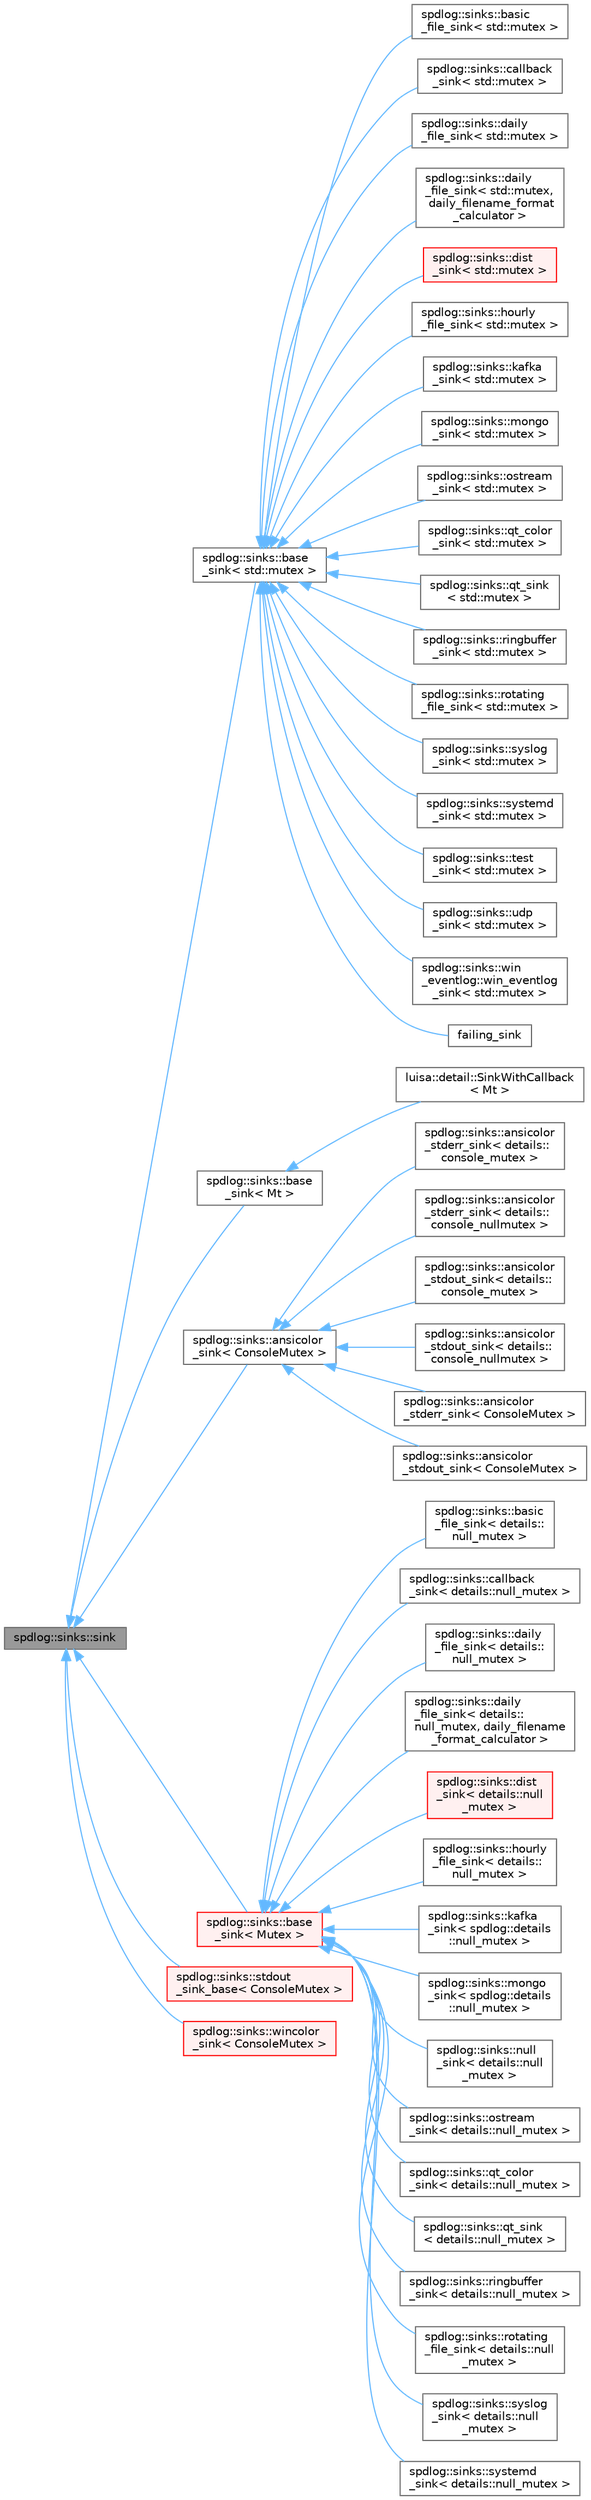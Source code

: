 digraph "spdlog::sinks::sink"
{
 // LATEX_PDF_SIZE
  bgcolor="transparent";
  edge [fontname=Helvetica,fontsize=10,labelfontname=Helvetica,labelfontsize=10];
  node [fontname=Helvetica,fontsize=10,shape=box,height=0.2,width=0.4];
  rankdir="LR";
  Node1 [id="Node000001",label="spdlog::sinks::sink",height=0.2,width=0.4,color="gray40", fillcolor="grey60", style="filled", fontcolor="black",tooltip=" "];
  Node1 -> Node2 [id="edge1_Node000001_Node000002",dir="back",color="steelblue1",style="solid",tooltip=" "];
  Node2 [id="Node000002",label="spdlog::sinks::base\l_sink\< std::mutex \>",height=0.2,width=0.4,color="gray40", fillcolor="white", style="filled",URL="$classspdlog_1_1sinks_1_1base__sink.html",tooltip=" "];
  Node2 -> Node3 [id="edge2_Node000002_Node000003",dir="back",color="steelblue1",style="solid",tooltip=" "];
  Node3 [id="Node000003",label="spdlog::sinks::basic\l_file_sink\< std::mutex \>",height=0.2,width=0.4,color="gray40", fillcolor="white", style="filled",URL="$classspdlog_1_1sinks_1_1basic__file__sink.html",tooltip=" "];
  Node2 -> Node4 [id="edge3_Node000002_Node000004",dir="back",color="steelblue1",style="solid",tooltip=" "];
  Node4 [id="Node000004",label="spdlog::sinks::callback\l_sink\< std::mutex \>",height=0.2,width=0.4,color="gray40", fillcolor="white", style="filled",URL="$classspdlog_1_1sinks_1_1callback__sink.html",tooltip=" "];
  Node2 -> Node5 [id="edge4_Node000002_Node000005",dir="back",color="steelblue1",style="solid",tooltip=" "];
  Node5 [id="Node000005",label="spdlog::sinks::daily\l_file_sink\< std::mutex \>",height=0.2,width=0.4,color="gray40", fillcolor="white", style="filled",URL="$classspdlog_1_1sinks_1_1daily__file__sink.html",tooltip=" "];
  Node2 -> Node6 [id="edge5_Node000002_Node000006",dir="back",color="steelblue1",style="solid",tooltip=" "];
  Node6 [id="Node000006",label="spdlog::sinks::daily\l_file_sink\< std::mutex,\l daily_filename_format\l_calculator \>",height=0.2,width=0.4,color="gray40", fillcolor="white", style="filled",URL="$classspdlog_1_1sinks_1_1daily__file__sink.html",tooltip=" "];
  Node2 -> Node7 [id="edge6_Node000002_Node000007",dir="back",color="steelblue1",style="solid",tooltip=" "];
  Node7 [id="Node000007",label="spdlog::sinks::dist\l_sink\< std::mutex \>",height=0.2,width=0.4,color="red", fillcolor="#FFF0F0", style="filled",URL="$classspdlog_1_1sinks_1_1dist__sink.html",tooltip=" "];
  Node2 -> Node9 [id="edge7_Node000002_Node000009",dir="back",color="steelblue1",style="solid",tooltip=" "];
  Node9 [id="Node000009",label="spdlog::sinks::hourly\l_file_sink\< std::mutex \>",height=0.2,width=0.4,color="gray40", fillcolor="white", style="filled",URL="$classspdlog_1_1sinks_1_1hourly__file__sink.html",tooltip=" "];
  Node2 -> Node10 [id="edge8_Node000002_Node000010",dir="back",color="steelblue1",style="solid",tooltip=" "];
  Node10 [id="Node000010",label="spdlog::sinks::kafka\l_sink\< std::mutex \>",height=0.2,width=0.4,color="gray40", fillcolor="white", style="filled",URL="$classspdlog_1_1sinks_1_1kafka__sink.html",tooltip=" "];
  Node2 -> Node11 [id="edge9_Node000002_Node000011",dir="back",color="steelblue1",style="solid",tooltip=" "];
  Node11 [id="Node000011",label="spdlog::sinks::mongo\l_sink\< std::mutex \>",height=0.2,width=0.4,color="gray40", fillcolor="white", style="filled",URL="$classspdlog_1_1sinks_1_1mongo__sink.html",tooltip=" "];
  Node2 -> Node12 [id="edge10_Node000002_Node000012",dir="back",color="steelblue1",style="solid",tooltip=" "];
  Node12 [id="Node000012",label="spdlog::sinks::ostream\l_sink\< std::mutex \>",height=0.2,width=0.4,color="gray40", fillcolor="white", style="filled",URL="$classspdlog_1_1sinks_1_1ostream__sink.html",tooltip=" "];
  Node2 -> Node13 [id="edge11_Node000002_Node000013",dir="back",color="steelblue1",style="solid",tooltip=" "];
  Node13 [id="Node000013",label="spdlog::sinks::qt_color\l_sink\< std::mutex \>",height=0.2,width=0.4,color="gray40", fillcolor="white", style="filled",URL="$classspdlog_1_1sinks_1_1qt__color__sink.html",tooltip=" "];
  Node2 -> Node14 [id="edge12_Node000002_Node000014",dir="back",color="steelblue1",style="solid",tooltip=" "];
  Node14 [id="Node000014",label="spdlog::sinks::qt_sink\l\< std::mutex \>",height=0.2,width=0.4,color="gray40", fillcolor="white", style="filled",URL="$classspdlog_1_1sinks_1_1qt__sink.html",tooltip=" "];
  Node2 -> Node15 [id="edge13_Node000002_Node000015",dir="back",color="steelblue1",style="solid",tooltip=" "];
  Node15 [id="Node000015",label="spdlog::sinks::ringbuffer\l_sink\< std::mutex \>",height=0.2,width=0.4,color="gray40", fillcolor="white", style="filled",URL="$classspdlog_1_1sinks_1_1ringbuffer__sink.html",tooltip=" "];
  Node2 -> Node16 [id="edge14_Node000002_Node000016",dir="back",color="steelblue1",style="solid",tooltip=" "];
  Node16 [id="Node000016",label="spdlog::sinks::rotating\l_file_sink\< std::mutex \>",height=0.2,width=0.4,color="gray40", fillcolor="white", style="filled",URL="$classspdlog_1_1sinks_1_1rotating__file__sink.html",tooltip=" "];
  Node2 -> Node17 [id="edge15_Node000002_Node000017",dir="back",color="steelblue1",style="solid",tooltip=" "];
  Node17 [id="Node000017",label="spdlog::sinks::syslog\l_sink\< std::mutex \>",height=0.2,width=0.4,color="gray40", fillcolor="white", style="filled",URL="$classspdlog_1_1sinks_1_1syslog__sink.html",tooltip=" "];
  Node2 -> Node18 [id="edge16_Node000002_Node000018",dir="back",color="steelblue1",style="solid",tooltip=" "];
  Node18 [id="Node000018",label="spdlog::sinks::systemd\l_sink\< std::mutex \>",height=0.2,width=0.4,color="gray40", fillcolor="white", style="filled",URL="$classspdlog_1_1sinks_1_1systemd__sink.html",tooltip=" "];
  Node2 -> Node19 [id="edge17_Node000002_Node000019",dir="back",color="steelblue1",style="solid",tooltip=" "];
  Node19 [id="Node000019",label="spdlog::sinks::test\l_sink\< std::mutex \>",height=0.2,width=0.4,color="gray40", fillcolor="white", style="filled",URL="$classspdlog_1_1sinks_1_1test__sink.html",tooltip=" "];
  Node2 -> Node20 [id="edge18_Node000002_Node000020",dir="back",color="steelblue1",style="solid",tooltip=" "];
  Node20 [id="Node000020",label="spdlog::sinks::udp\l_sink\< std::mutex \>",height=0.2,width=0.4,color="gray40", fillcolor="white", style="filled",URL="$classspdlog_1_1sinks_1_1udp__sink.html",tooltip=" "];
  Node2 -> Node21 [id="edge19_Node000002_Node000021",dir="back",color="steelblue1",style="solid",tooltip=" "];
  Node21 [id="Node000021",label="spdlog::sinks::win\l_eventlog::win_eventlog\l_sink\< std::mutex \>",height=0.2,width=0.4,color="gray40", fillcolor="white", style="filled",URL="$classspdlog_1_1sinks_1_1win__eventlog_1_1win__eventlog__sink.html",tooltip=" "];
  Node2 -> Node22 [id="edge20_Node000002_Node000022",dir="back",color="steelblue1",style="solid",tooltip=" "];
  Node22 [id="Node000022",label="failing_sink",height=0.2,width=0.4,color="gray40", fillcolor="white", style="filled",URL="$classfailing__sink.html",tooltip=" "];
  Node1 -> Node23 [id="edge21_Node000001_Node000023",dir="back",color="steelblue1",style="solid",tooltip=" "];
  Node23 [id="Node000023",label="spdlog::sinks::base\l_sink\< Mt \>",height=0.2,width=0.4,color="gray40", fillcolor="white", style="filled",URL="$classspdlog_1_1sinks_1_1base__sink.html",tooltip=" "];
  Node23 -> Node24 [id="edge22_Node000023_Node000024",dir="back",color="steelblue1",style="solid",tooltip=" "];
  Node24 [id="Node000024",label="luisa::detail::SinkWithCallback\l\< Mt \>",height=0.2,width=0.4,color="gray40", fillcolor="white", style="filled",URL="$classluisa_1_1detail_1_1_sink_with_callback.html",tooltip=" "];
  Node1 -> Node25 [id="edge23_Node000001_Node000025",dir="back",color="steelblue1",style="solid",tooltip=" "];
  Node25 [id="Node000025",label="spdlog::sinks::ansicolor\l_sink\< ConsoleMutex \>",height=0.2,width=0.4,color="gray40", fillcolor="white", style="filled",URL="$classspdlog_1_1sinks_1_1ansicolor__sink.html",tooltip=" "];
  Node25 -> Node26 [id="edge24_Node000025_Node000026",dir="back",color="steelblue1",style="solid",tooltip=" "];
  Node26 [id="Node000026",label="spdlog::sinks::ansicolor\l_stderr_sink\< details::\lconsole_mutex \>",height=0.2,width=0.4,color="gray40", fillcolor="white", style="filled",URL="$classspdlog_1_1sinks_1_1ansicolor__stderr__sink.html",tooltip=" "];
  Node25 -> Node27 [id="edge25_Node000025_Node000027",dir="back",color="steelblue1",style="solid",tooltip=" "];
  Node27 [id="Node000027",label="spdlog::sinks::ansicolor\l_stderr_sink\< details::\lconsole_nullmutex \>",height=0.2,width=0.4,color="gray40", fillcolor="white", style="filled",URL="$classspdlog_1_1sinks_1_1ansicolor__stderr__sink.html",tooltip=" "];
  Node25 -> Node28 [id="edge26_Node000025_Node000028",dir="back",color="steelblue1",style="solid",tooltip=" "];
  Node28 [id="Node000028",label="spdlog::sinks::ansicolor\l_stdout_sink\< details::\lconsole_mutex \>",height=0.2,width=0.4,color="gray40", fillcolor="white", style="filled",URL="$classspdlog_1_1sinks_1_1ansicolor__stdout__sink.html",tooltip=" "];
  Node25 -> Node29 [id="edge27_Node000025_Node000029",dir="back",color="steelblue1",style="solid",tooltip=" "];
  Node29 [id="Node000029",label="spdlog::sinks::ansicolor\l_stdout_sink\< details::\lconsole_nullmutex \>",height=0.2,width=0.4,color="gray40", fillcolor="white", style="filled",URL="$classspdlog_1_1sinks_1_1ansicolor__stdout__sink.html",tooltip=" "];
  Node25 -> Node30 [id="edge28_Node000025_Node000030",dir="back",color="steelblue1",style="solid",tooltip=" "];
  Node30 [id="Node000030",label="spdlog::sinks::ansicolor\l_stderr_sink\< ConsoleMutex \>",height=0.2,width=0.4,color="gray40", fillcolor="white", style="filled",URL="$classspdlog_1_1sinks_1_1ansicolor__stderr__sink.html",tooltip=" "];
  Node25 -> Node31 [id="edge29_Node000025_Node000031",dir="back",color="steelblue1",style="solid",tooltip=" "];
  Node31 [id="Node000031",label="spdlog::sinks::ansicolor\l_stdout_sink\< ConsoleMutex \>",height=0.2,width=0.4,color="gray40", fillcolor="white", style="filled",URL="$classspdlog_1_1sinks_1_1ansicolor__stdout__sink.html",tooltip=" "];
  Node1 -> Node32 [id="edge30_Node000001_Node000032",dir="back",color="steelblue1",style="solid",tooltip=" "];
  Node32 [id="Node000032",label="spdlog::sinks::base\l_sink\< Mutex \>",height=0.2,width=0.4,color="red", fillcolor="#FFF0F0", style="filled",URL="$classspdlog_1_1sinks_1_1base__sink.html",tooltip=" "];
  Node32 -> Node33 [id="edge31_Node000032_Node000033",dir="back",color="steelblue1",style="solid",tooltip=" "];
  Node33 [id="Node000033",label="spdlog::sinks::basic\l_file_sink\< details::\lnull_mutex \>",height=0.2,width=0.4,color="gray40", fillcolor="white", style="filled",URL="$classspdlog_1_1sinks_1_1basic__file__sink.html",tooltip=" "];
  Node32 -> Node34 [id="edge32_Node000032_Node000034",dir="back",color="steelblue1",style="solid",tooltip=" "];
  Node34 [id="Node000034",label="spdlog::sinks::callback\l_sink\< details::null_mutex \>",height=0.2,width=0.4,color="gray40", fillcolor="white", style="filled",URL="$classspdlog_1_1sinks_1_1callback__sink.html",tooltip=" "];
  Node32 -> Node35 [id="edge33_Node000032_Node000035",dir="back",color="steelblue1",style="solid",tooltip=" "];
  Node35 [id="Node000035",label="spdlog::sinks::daily\l_file_sink\< details::\lnull_mutex \>",height=0.2,width=0.4,color="gray40", fillcolor="white", style="filled",URL="$classspdlog_1_1sinks_1_1daily__file__sink.html",tooltip=" "];
  Node32 -> Node36 [id="edge34_Node000032_Node000036",dir="back",color="steelblue1",style="solid",tooltip=" "];
  Node36 [id="Node000036",label="spdlog::sinks::daily\l_file_sink\< details::\lnull_mutex, daily_filename\l_format_calculator \>",height=0.2,width=0.4,color="gray40", fillcolor="white", style="filled",URL="$classspdlog_1_1sinks_1_1daily__file__sink.html",tooltip=" "];
  Node32 -> Node37 [id="edge35_Node000032_Node000037",dir="back",color="steelblue1",style="solid",tooltip=" "];
  Node37 [id="Node000037",label="spdlog::sinks::dist\l_sink\< details::null\l_mutex \>",height=0.2,width=0.4,color="red", fillcolor="#FFF0F0", style="filled",URL="$classspdlog_1_1sinks_1_1dist__sink.html",tooltip=" "];
  Node32 -> Node39 [id="edge36_Node000032_Node000039",dir="back",color="steelblue1",style="solid",tooltip=" "];
  Node39 [id="Node000039",label="spdlog::sinks::hourly\l_file_sink\< details::\lnull_mutex \>",height=0.2,width=0.4,color="gray40", fillcolor="white", style="filled",URL="$classspdlog_1_1sinks_1_1hourly__file__sink.html",tooltip=" "];
  Node32 -> Node40 [id="edge37_Node000032_Node000040",dir="back",color="steelblue1",style="solid",tooltip=" "];
  Node40 [id="Node000040",label="spdlog::sinks::kafka\l_sink\< spdlog::details\l::null_mutex \>",height=0.2,width=0.4,color="gray40", fillcolor="white", style="filled",URL="$classspdlog_1_1sinks_1_1kafka__sink.html",tooltip=" "];
  Node32 -> Node41 [id="edge38_Node000032_Node000041",dir="back",color="steelblue1",style="solid",tooltip=" "];
  Node41 [id="Node000041",label="spdlog::sinks::mongo\l_sink\< spdlog::details\l::null_mutex \>",height=0.2,width=0.4,color="gray40", fillcolor="white", style="filled",URL="$classspdlog_1_1sinks_1_1mongo__sink.html",tooltip=" "];
  Node32 -> Node42 [id="edge39_Node000032_Node000042",dir="back",color="steelblue1",style="solid",tooltip=" "];
  Node42 [id="Node000042",label="spdlog::sinks::null\l_sink\< details::null\l_mutex \>",height=0.2,width=0.4,color="gray40", fillcolor="white", style="filled",URL="$classspdlog_1_1sinks_1_1null__sink.html",tooltip=" "];
  Node32 -> Node43 [id="edge40_Node000032_Node000043",dir="back",color="steelblue1",style="solid",tooltip=" "];
  Node43 [id="Node000043",label="spdlog::sinks::ostream\l_sink\< details::null_mutex \>",height=0.2,width=0.4,color="gray40", fillcolor="white", style="filled",URL="$classspdlog_1_1sinks_1_1ostream__sink.html",tooltip=" "];
  Node32 -> Node44 [id="edge41_Node000032_Node000044",dir="back",color="steelblue1",style="solid",tooltip=" "];
  Node44 [id="Node000044",label="spdlog::sinks::qt_color\l_sink\< details::null_mutex \>",height=0.2,width=0.4,color="gray40", fillcolor="white", style="filled",URL="$classspdlog_1_1sinks_1_1qt__color__sink.html",tooltip=" "];
  Node32 -> Node45 [id="edge42_Node000032_Node000045",dir="back",color="steelblue1",style="solid",tooltip=" "];
  Node45 [id="Node000045",label="spdlog::sinks::qt_sink\l\< details::null_mutex \>",height=0.2,width=0.4,color="gray40", fillcolor="white", style="filled",URL="$classspdlog_1_1sinks_1_1qt__sink.html",tooltip=" "];
  Node32 -> Node46 [id="edge43_Node000032_Node000046",dir="back",color="steelblue1",style="solid",tooltip=" "];
  Node46 [id="Node000046",label="spdlog::sinks::ringbuffer\l_sink\< details::null_mutex \>",height=0.2,width=0.4,color="gray40", fillcolor="white", style="filled",URL="$classspdlog_1_1sinks_1_1ringbuffer__sink.html",tooltip=" "];
  Node32 -> Node47 [id="edge44_Node000032_Node000047",dir="back",color="steelblue1",style="solid",tooltip=" "];
  Node47 [id="Node000047",label="spdlog::sinks::rotating\l_file_sink\< details::null\l_mutex \>",height=0.2,width=0.4,color="gray40", fillcolor="white", style="filled",URL="$classspdlog_1_1sinks_1_1rotating__file__sink.html",tooltip=" "];
  Node32 -> Node48 [id="edge45_Node000032_Node000048",dir="back",color="steelblue1",style="solid",tooltip=" "];
  Node48 [id="Node000048",label="spdlog::sinks::syslog\l_sink\< details::null\l_mutex \>",height=0.2,width=0.4,color="gray40", fillcolor="white", style="filled",URL="$classspdlog_1_1sinks_1_1syslog__sink.html",tooltip=" "];
  Node32 -> Node49 [id="edge46_Node000032_Node000049",dir="back",color="steelblue1",style="solid",tooltip=" "];
  Node49 [id="Node000049",label="spdlog::sinks::systemd\l_sink\< details::null_mutex \>",height=0.2,width=0.4,color="gray40", fillcolor="white", style="filled",URL="$classspdlog_1_1sinks_1_1systemd__sink.html",tooltip=" "];
  Node1 -> Node72 [id="edge47_Node000001_Node000072",dir="back",color="steelblue1",style="solid",tooltip=" "];
  Node72 [id="Node000072",label="spdlog::sinks::stdout\l_sink_base\< ConsoleMutex \>",height=0.2,width=0.4,color="red", fillcolor="#FFF0F0", style="filled",URL="$classspdlog_1_1sinks_1_1stdout__sink__base.html",tooltip=" "];
  Node1 -> Node79 [id="edge48_Node000001_Node000079",dir="back",color="steelblue1",style="solid",tooltip=" "];
  Node79 [id="Node000079",label="spdlog::sinks::wincolor\l_sink\< ConsoleMutex \>",height=0.2,width=0.4,color="red", fillcolor="#FFF0F0", style="filled",URL="$classspdlog_1_1sinks_1_1wincolor__sink.html",tooltip=" "];
}
